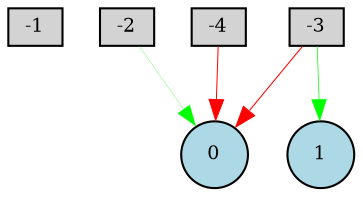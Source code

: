 digraph {
	node [fontsize=9 height=0.2 shape=circle width=0.2]
	-1 [fillcolor=lightgray shape=box style=filled]
	-2 [fillcolor=lightgray shape=box style=filled]
	-3 [fillcolor=lightgray shape=box style=filled]
	-4 [fillcolor=lightgray shape=box style=filled]
	0 [fillcolor=lightblue style=filled]
	1 [fillcolor=lightblue style=filled]
	-3 -> 1 [color=green penwidth=0.34448969283913283 style=solid]
	-2 -> 0 [color=green penwidth=0.13514646794300866 style=solid]
	-3 -> 0 [color=red penwidth=0.4998585949277714 style=solid]
	-4 -> 0 [color=red penwidth=0.4779316008943719 style=solid]
}
